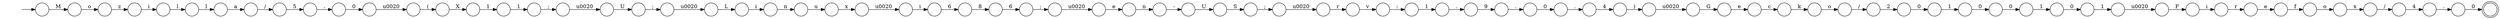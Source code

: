 digraph Automaton {
  rankdir = LR;
  0 [shape=doublecircle,label=""];
  1 [shape=circle,label=""];
  1 -> 6 [label="F"]
  2 [shape=circle,label=""];
  2 -> 78 [label="i"]
  3 [shape=circle,label=""];
  3 -> 54 [label="o"]
  4 [shape=circle,label=""];
  4 -> 66 [label="n"]
  5 [shape=circle,label=""];
  5 -> 55 [label="0"]
  6 [shape=circle,label=""];
  6 -> 33 [label="i"]
  7 [shape=circle,label=""];
  7 -> 63 [label="o"]
  8 [shape=circle,label=""];
  8 -> 74 [label="4"]
  9 [shape=circle,label=""];
  9 -> 12 [label="0"]
  10 [shape=circle,label=""];
  10 -> 13 [label="\u0020"]
  11 [shape=circle,label=""];
  11 -> 8 [label="/"]
  12 [shape=circle,label=""];
  12 -> 38 [label="1"]
  13 [shape=circle,label=""];
  13 -> 68 [label="G"]
  14 [shape=circle,label=""];
  14 -> 64 [label="x"]
  15 [shape=circle,label=""];
  15 -> 31 [label="\u0020"]
  16 [shape=circle,label=""];
  16 -> 42 [label="."]
  17 [shape=circle,label=""];
  17 -> 56 [label="0"]
  18 [shape=circle,label=""];
  18 -> 58 [label="U"]
  19 [shape=circle,label=""];
  19 -> 62 [label="0"]
  20 [shape=circle,label=""];
  20 -> 17 [label="1"]
  21 [shape=circle,label=""];
  21 -> 9 [label="2"]
  22 [shape=circle,label=""];
  22 -> 3 [label="k"]
  23 [shape=circle,label=""];
  23 -> 30 [label="/"]
  24 [shape=circle,label=""];
  24 -> 44 [label="i"]
  25 [shape=circle,label=""];
  25 -> 26 [label="e"]
  26 [shape=circle,label=""];
  26 -> 7 [label="f"]
  27 [shape=circle,label=""];
  27 -> 57 [label=";"]
  28 [shape=circle,label=""];
  28 -> 20 [label="0"]
  29 [shape=circle,label=""];
  29 -> 76 [label="o"]
  30 [shape=circle,label=""];
  30 -> 45 [label="5"]
  31 [shape=circle,label=""];
  31 -> 47 [label="L"]
  32 [shape=circle,label=""];
  32 -> 0 [label="0"]
  33 [shape=circle,label=""];
  33 -> 25 [label="r"]
  34 [shape=circle,label=""];
  34 -> 18 [label="\u0020"]
  35 [shape=circle,label=""];
  35 -> 65 [label=";"]
  36 [shape=circle,label=""];
  36 -> 69 [label="1"]
  37 [shape=circle,label=""];
  37 -> 35 [label="S"]
  38 [shape=circle,label=""];
  38 -> 28 [label="0"]
  39 [shape=circle,label=""];
  39 -> 16 [label="1"]
  40 [shape=circle,label=""];
  40 -> 77 [label="e"]
  41 [shape=circle,label=""];
  41 -> 46 [label="v"]
  42 [shape=circle,label=""];
  42 -> 50 [label="9"]
  43 [shape=circle,label=""];
  43 -> 10 [label=")"]
  44 [shape=circle,label=""];
  44 -> 52 [label="l"]
  45 [shape=circle,label=""];
  45 -> 5 [label="."]
  46 [shape=circle,label=""];
  46 -> 39 [label=":"]
  47 [shape=circle,label=""];
  47 -> 4 [label="i"]
  48 [shape=circle,label=""];
  48 -> 27 [label="6"]
  49 [shape=circle,label=""];
  49 -> 37 [label="U"]
  50 [shape=circle,label=""];
  50 -> 19 [label="."]
  51 [shape=circle,label=""];
  51 -> 48 [label="8"]
  52 [shape=circle,label=""];
  52 -> 70 [label="l"]
  53 [shape=circle,label=""];
  53 -> 49 [label="-"]
  54 [shape=circle,label=""];
  54 -> 21 [label="/"]
  55 [shape=circle,label=""];
  55 -> 61 [label="\u0020"]
  56 [shape=circle,label=""];
  56 -> 73 [label="1"]
  57 [shape=circle,label=""];
  57 -> 40 [label="\u0020"]
  58 [shape=circle,label=""];
  58 -> 15 [label=";"]
  59 [shape=circle,label=""];
  initial [shape=plaintext,label=""];
  initial -> 59
  59 -> 29 [label="M"]
  60 [shape=circle,label=""];
  60 -> 72 [label="X"]
  61 [shape=circle,label=""];
  61 -> 60 [label="("]
  62 [shape=circle,label=""];
  62 -> 71 [label="."]
  63 [shape=circle,label=""];
  63 -> 11 [label="x"]
  64 [shape=circle,label=""];
  64 -> 2 [label="\u0020"]
  65 [shape=circle,label=""];
  65 -> 67 [label="\u0020"]
  66 [shape=circle,label=""];
  66 -> 14 [label="u"]
  67 [shape=circle,label=""];
  67 -> 41 [label="r"]
  68 [shape=circle,label=""];
  68 -> 75 [label="e"]
  69 [shape=circle,label=""];
  69 -> 34 [label=";"]
  70 [shape=circle,label=""];
  70 -> 23 [label="a"]
  71 [shape=circle,label=""];
  71 -> 43 [label="4"]
  72 [shape=circle,label=""];
  72 -> 36 [label="1"]
  73 [shape=circle,label=""];
  73 -> 1 [label="\u0020"]
  74 [shape=circle,label=""];
  74 -> 32 [label="."]
  75 [shape=circle,label=""];
  75 -> 22 [label="c"]
  76 [shape=circle,label=""];
  76 -> 24 [label="z"]
  77 [shape=circle,label=""];
  77 -> 53 [label="n"]
  78 [shape=circle,label=""];
  78 -> 51 [label="6"]
}
